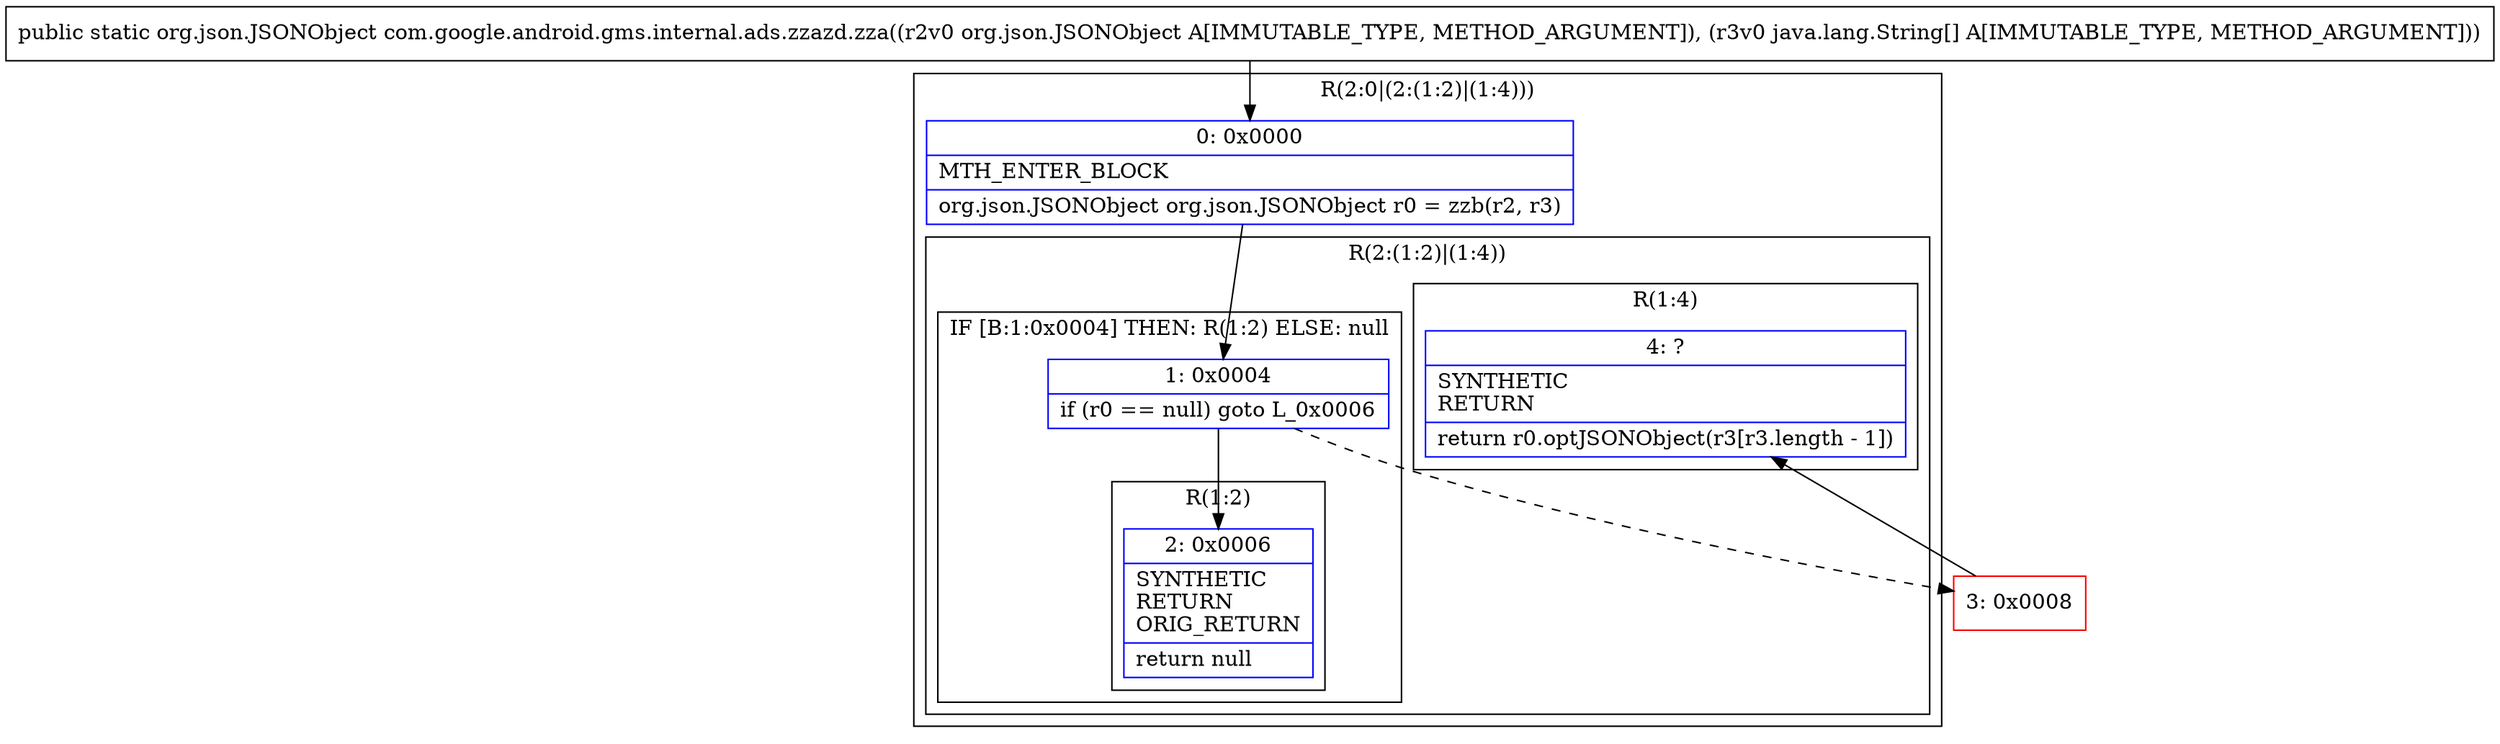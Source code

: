 digraph "CFG forcom.google.android.gms.internal.ads.zzazd.zza(Lorg\/json\/JSONObject;[Ljava\/lang\/String;)Lorg\/json\/JSONObject;" {
subgraph cluster_Region_184295283 {
label = "R(2:0|(2:(1:2)|(1:4)))";
node [shape=record,color=blue];
Node_0 [shape=record,label="{0\:\ 0x0000|MTH_ENTER_BLOCK\l|org.json.JSONObject org.json.JSONObject r0 = zzb(r2, r3)\l}"];
subgraph cluster_Region_23510671 {
label = "R(2:(1:2)|(1:4))";
node [shape=record,color=blue];
subgraph cluster_IfRegion_394029938 {
label = "IF [B:1:0x0004] THEN: R(1:2) ELSE: null";
node [shape=record,color=blue];
Node_1 [shape=record,label="{1\:\ 0x0004|if (r0 == null) goto L_0x0006\l}"];
subgraph cluster_Region_1058549627 {
label = "R(1:2)";
node [shape=record,color=blue];
Node_2 [shape=record,label="{2\:\ 0x0006|SYNTHETIC\lRETURN\lORIG_RETURN\l|return null\l}"];
}
}
subgraph cluster_Region_1671097073 {
label = "R(1:4)";
node [shape=record,color=blue];
Node_4 [shape=record,label="{4\:\ ?|SYNTHETIC\lRETURN\l|return r0.optJSONObject(r3[r3.length \- 1])\l}"];
}
}
}
Node_3 [shape=record,color=red,label="{3\:\ 0x0008}"];
MethodNode[shape=record,label="{public static org.json.JSONObject com.google.android.gms.internal.ads.zzazd.zza((r2v0 org.json.JSONObject A[IMMUTABLE_TYPE, METHOD_ARGUMENT]), (r3v0 java.lang.String[] A[IMMUTABLE_TYPE, METHOD_ARGUMENT])) }"];
MethodNode -> Node_0;
Node_0 -> Node_1;
Node_1 -> Node_2;
Node_1 -> Node_3[style=dashed];
Node_3 -> Node_4;
}

